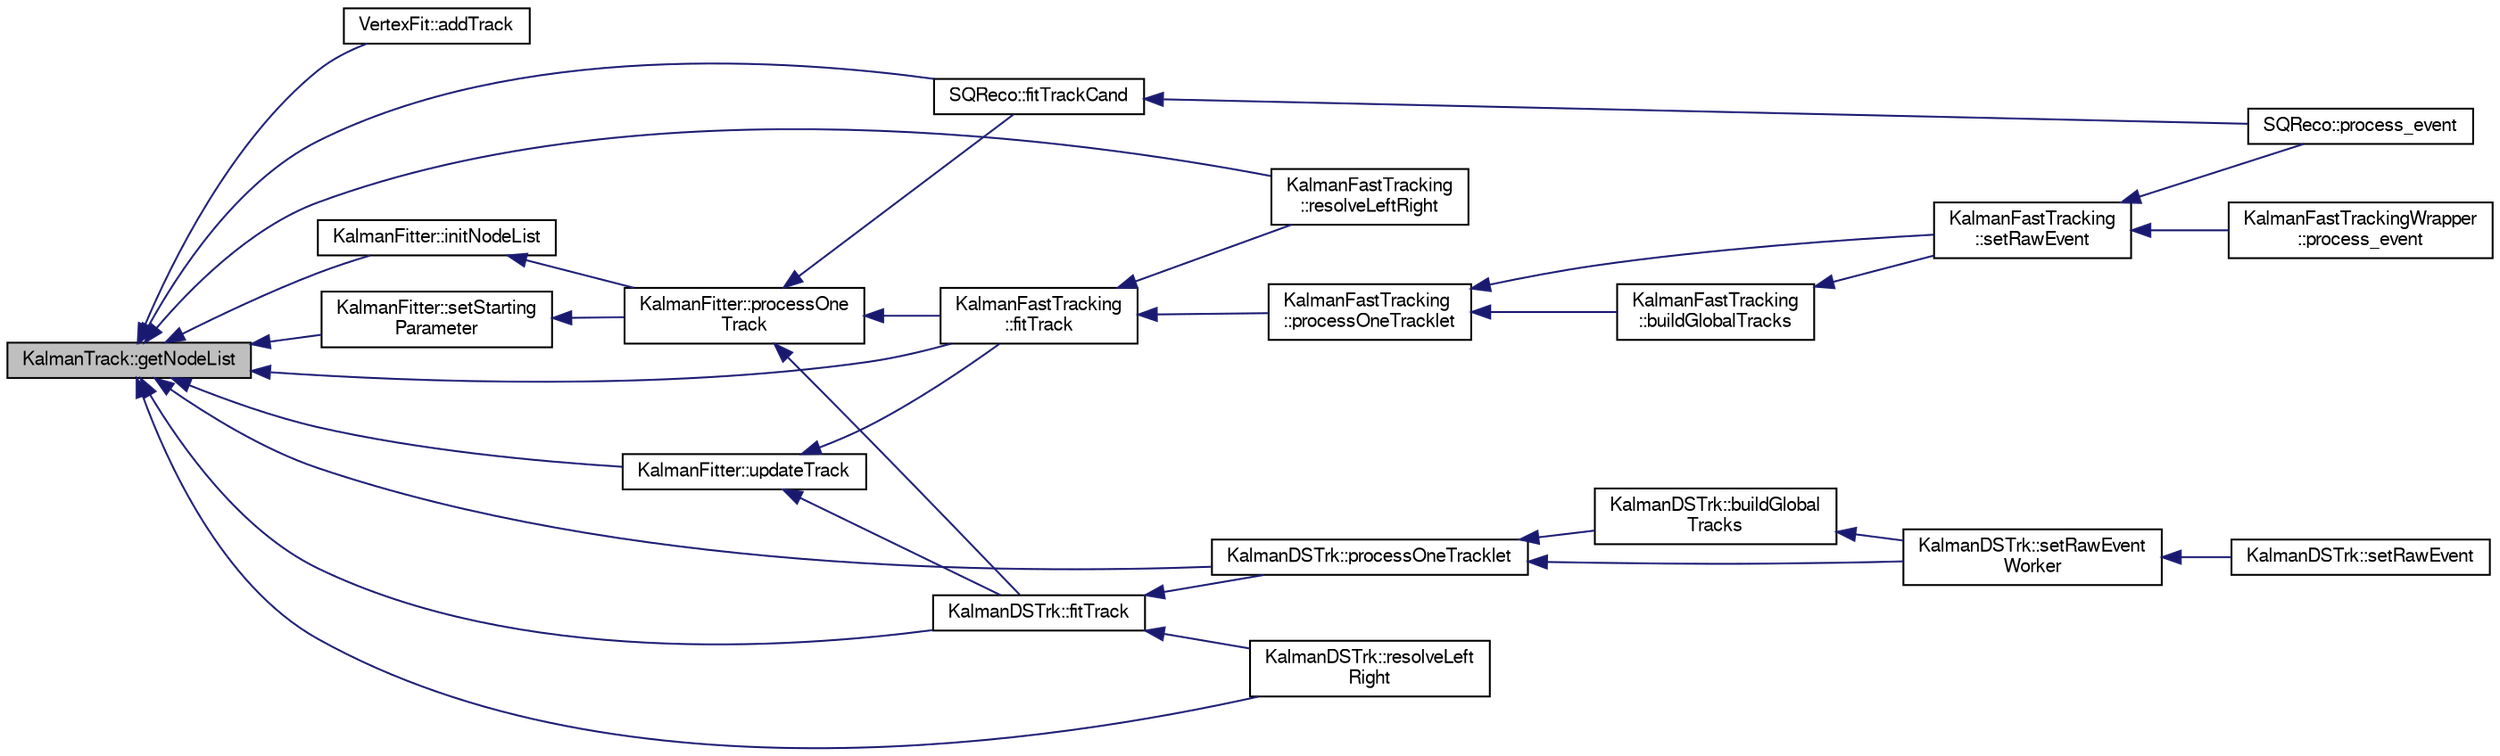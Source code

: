 digraph "KalmanTrack::getNodeList"
{
  bgcolor="transparent";
  edge [fontname="FreeSans",fontsize="10",labelfontname="FreeSans",labelfontsize="10"];
  node [fontname="FreeSans",fontsize="10",shape=record];
  rankdir="LR";
  Node1 [label="KalmanTrack::getNodeList",height=0.2,width=0.4,color="black", fillcolor="grey75", style="filled" fontcolor="black"];
  Node1 -> Node2 [dir="back",color="midnightblue",fontsize="10",style="solid",fontname="FreeSans"];
  Node2 [label="VertexFit::addTrack",height=0.2,width=0.4,color="black",URL="$d1/d13/classVertexFit.html#a01f51bc88c39dbfb655967c683cafbae"];
  Node1 -> Node3 [dir="back",color="midnightblue",fontsize="10",style="solid",fontname="FreeSans"];
  Node3 [label="KalmanFastTracking\l::fitTrack",height=0.2,width=0.4,color="black",URL="$d3/d46/classKalmanFastTracking.html#adae298d8b0d2aa7ca771228cacd66974"];
  Node3 -> Node4 [dir="back",color="midnightblue",fontsize="10",style="solid",fontname="FreeSans"];
  Node4 [label="KalmanFastTracking\l::processOneTracklet",height=0.2,width=0.4,color="black",URL="$d3/d46/classKalmanFastTracking.html#ac0b6441647d023db04c618a35fd2a8cd",tooltip="Track fitting stuff. "];
  Node4 -> Node5 [dir="back",color="midnightblue",fontsize="10",style="solid",fontname="FreeSans"];
  Node5 [label="KalmanFastTracking\l::buildGlobalTracks",height=0.2,width=0.4,color="black",URL="$d3/d46/classKalmanFastTracking.html#a53c93bc5e58b3560d1cfb42e84bbe95c"];
  Node5 -> Node6 [dir="back",color="midnightblue",fontsize="10",style="solid",fontname="FreeSans"];
  Node6 [label="KalmanFastTracking\l::setRawEvent",height=0.2,width=0.4,color="black",URL="$d3/d46/classKalmanFastTracking.html#ada493cf8d995c42b9e78a53b891ce72b"];
  Node6 -> Node7 [dir="back",color="midnightblue",fontsize="10",style="solid",fontname="FreeSans"];
  Node7 [label="SQReco::process_event",height=0.2,width=0.4,color="black",URL="$df/df2/classSQReco.html#a4d308ea90b8cd7c24a235f32debd6ddb"];
  Node6 -> Node8 [dir="back",color="midnightblue",fontsize="10",style="solid",fontname="FreeSans"];
  Node8 [label="KalmanFastTrackingWrapper\l::process_event",height=0.2,width=0.4,color="black",URL="$d4/dff/classKalmanFastTrackingWrapper.html#a5edc61b3b9a06f6486b1f22e44f7d63e"];
  Node4 -> Node6 [dir="back",color="midnightblue",fontsize="10",style="solid",fontname="FreeSans"];
  Node3 -> Node9 [dir="back",color="midnightblue",fontsize="10",style="solid",fontname="FreeSans"];
  Node9 [label="KalmanFastTracking\l::resolveLeftRight",height=0.2,width=0.4,color="black",URL="$d3/d46/classKalmanFastTracking.html#a3d3ef7a6aeb00056e003e98564e45b65"];
  Node1 -> Node10 [dir="back",color="midnightblue",fontsize="10",style="solid",fontname="FreeSans"];
  Node10 [label="KalmanDSTrk::fitTrack",height=0.2,width=0.4,color="black",URL="$db/daa/classKalmanDSTrk.html#a6ef1da3cf3344ef3215f9618c1cfe21f"];
  Node10 -> Node11 [dir="back",color="midnightblue",fontsize="10",style="solid",fontname="FreeSans"];
  Node11 [label="KalmanDSTrk::processOneTracklet",height=0.2,width=0.4,color="black",URL="$db/daa/classKalmanDSTrk.html#ace95cba717e2c3b24dfb46e8d458f61a",tooltip="Track fitting stuff. "];
  Node11 -> Node12 [dir="back",color="midnightblue",fontsize="10",style="solid",fontname="FreeSans"];
  Node12 [label="KalmanDSTrk::buildGlobal\lTracks",height=0.2,width=0.4,color="black",URL="$db/daa/classKalmanDSTrk.html#adf4981f081f2606bf3412851eaa62eb0"];
  Node12 -> Node13 [dir="back",color="midnightblue",fontsize="10",style="solid",fontname="FreeSans"];
  Node13 [label="KalmanDSTrk::setRawEvent\lWorker",height=0.2,width=0.4,color="black",URL="$db/daa/classKalmanDSTrk.html#a58ceb0cdcf685588b2a543d7a9c2bf9d"];
  Node13 -> Node14 [dir="back",color="midnightblue",fontsize="10",style="solid",fontname="FreeSans"];
  Node14 [label="KalmanDSTrk::setRawEvent",height=0.2,width=0.4,color="black",URL="$db/daa/classKalmanDSTrk.html#a67f1b61fbc3fbba52e10f4b06d4f8794"];
  Node11 -> Node13 [dir="back",color="midnightblue",fontsize="10",style="solid",fontname="FreeSans"];
  Node10 -> Node15 [dir="back",color="midnightblue",fontsize="10",style="solid",fontname="FreeSans"];
  Node15 [label="KalmanDSTrk::resolveLeft\lRight",height=0.2,width=0.4,color="black",URL="$db/daa/classKalmanDSTrk.html#a77b10b105994162ea3e6275b6ecd9b2f"];
  Node1 -> Node16 [dir="back",color="midnightblue",fontsize="10",style="solid",fontname="FreeSans"];
  Node16 [label="SQReco::fitTrackCand",height=0.2,width=0.4,color="black",URL="$df/df2/classSQReco.html#a2d24deb38cf514e80e9b53199f2c81a9"];
  Node16 -> Node7 [dir="back",color="midnightblue",fontsize="10",style="solid",fontname="FreeSans"];
  Node1 -> Node17 [dir="back",color="midnightblue",fontsize="10",style="solid",fontname="FreeSans"];
  Node17 [label="KalmanFitter::initNodeList",height=0.2,width=0.4,color="black",URL="$d3/dc9/classKalmanFitter.html#a6c4dc9c69d998ffb8897d4eabe692e29",tooltip="Initialize the node list. "];
  Node17 -> Node18 [dir="back",color="midnightblue",fontsize="10",style="solid",fontname="FreeSans"];
  Node18 [label="KalmanFitter::processOne\lTrack",height=0.2,width=0.4,color="black",URL="$d3/dc9/classKalmanFitter.html#a36692b492f189bfdcf521fb4e7ed491d"];
  Node18 -> Node3 [dir="back",color="midnightblue",fontsize="10",style="solid",fontname="FreeSans"];
  Node18 -> Node10 [dir="back",color="midnightblue",fontsize="10",style="solid",fontname="FreeSans"];
  Node18 -> Node16 [dir="back",color="midnightblue",fontsize="10",style="solid",fontname="FreeSans"];
  Node1 -> Node11 [dir="back",color="midnightblue",fontsize="10",style="solid",fontname="FreeSans"];
  Node1 -> Node9 [dir="back",color="midnightblue",fontsize="10",style="solid",fontname="FreeSans"];
  Node1 -> Node15 [dir="back",color="midnightblue",fontsize="10",style="solid",fontname="FreeSans"];
  Node1 -> Node19 [dir="back",color="midnightblue",fontsize="10",style="solid",fontname="FreeSans"];
  Node19 [label="KalmanFitter::setStarting\lParameter",height=0.2,width=0.4,color="black",URL="$d3/dc9/classKalmanFitter.html#a3d139ee72b694541612a4d76023589f8",tooltip="Set the starting parameters. "];
  Node19 -> Node18 [dir="back",color="midnightblue",fontsize="10",style="solid",fontname="FreeSans"];
  Node1 -> Node20 [dir="back",color="midnightblue",fontsize="10",style="solid",fontname="FreeSans"];
  Node20 [label="KalmanFitter::updateTrack",height=0.2,width=0.4,color="black",URL="$d3/dc9/classKalmanFitter.html#a87c3f1aaaae5bd73d76b7383cbf72b5c"];
  Node20 -> Node3 [dir="back",color="midnightblue",fontsize="10",style="solid",fontname="FreeSans"];
  Node20 -> Node10 [dir="back",color="midnightblue",fontsize="10",style="solid",fontname="FreeSans"];
}
